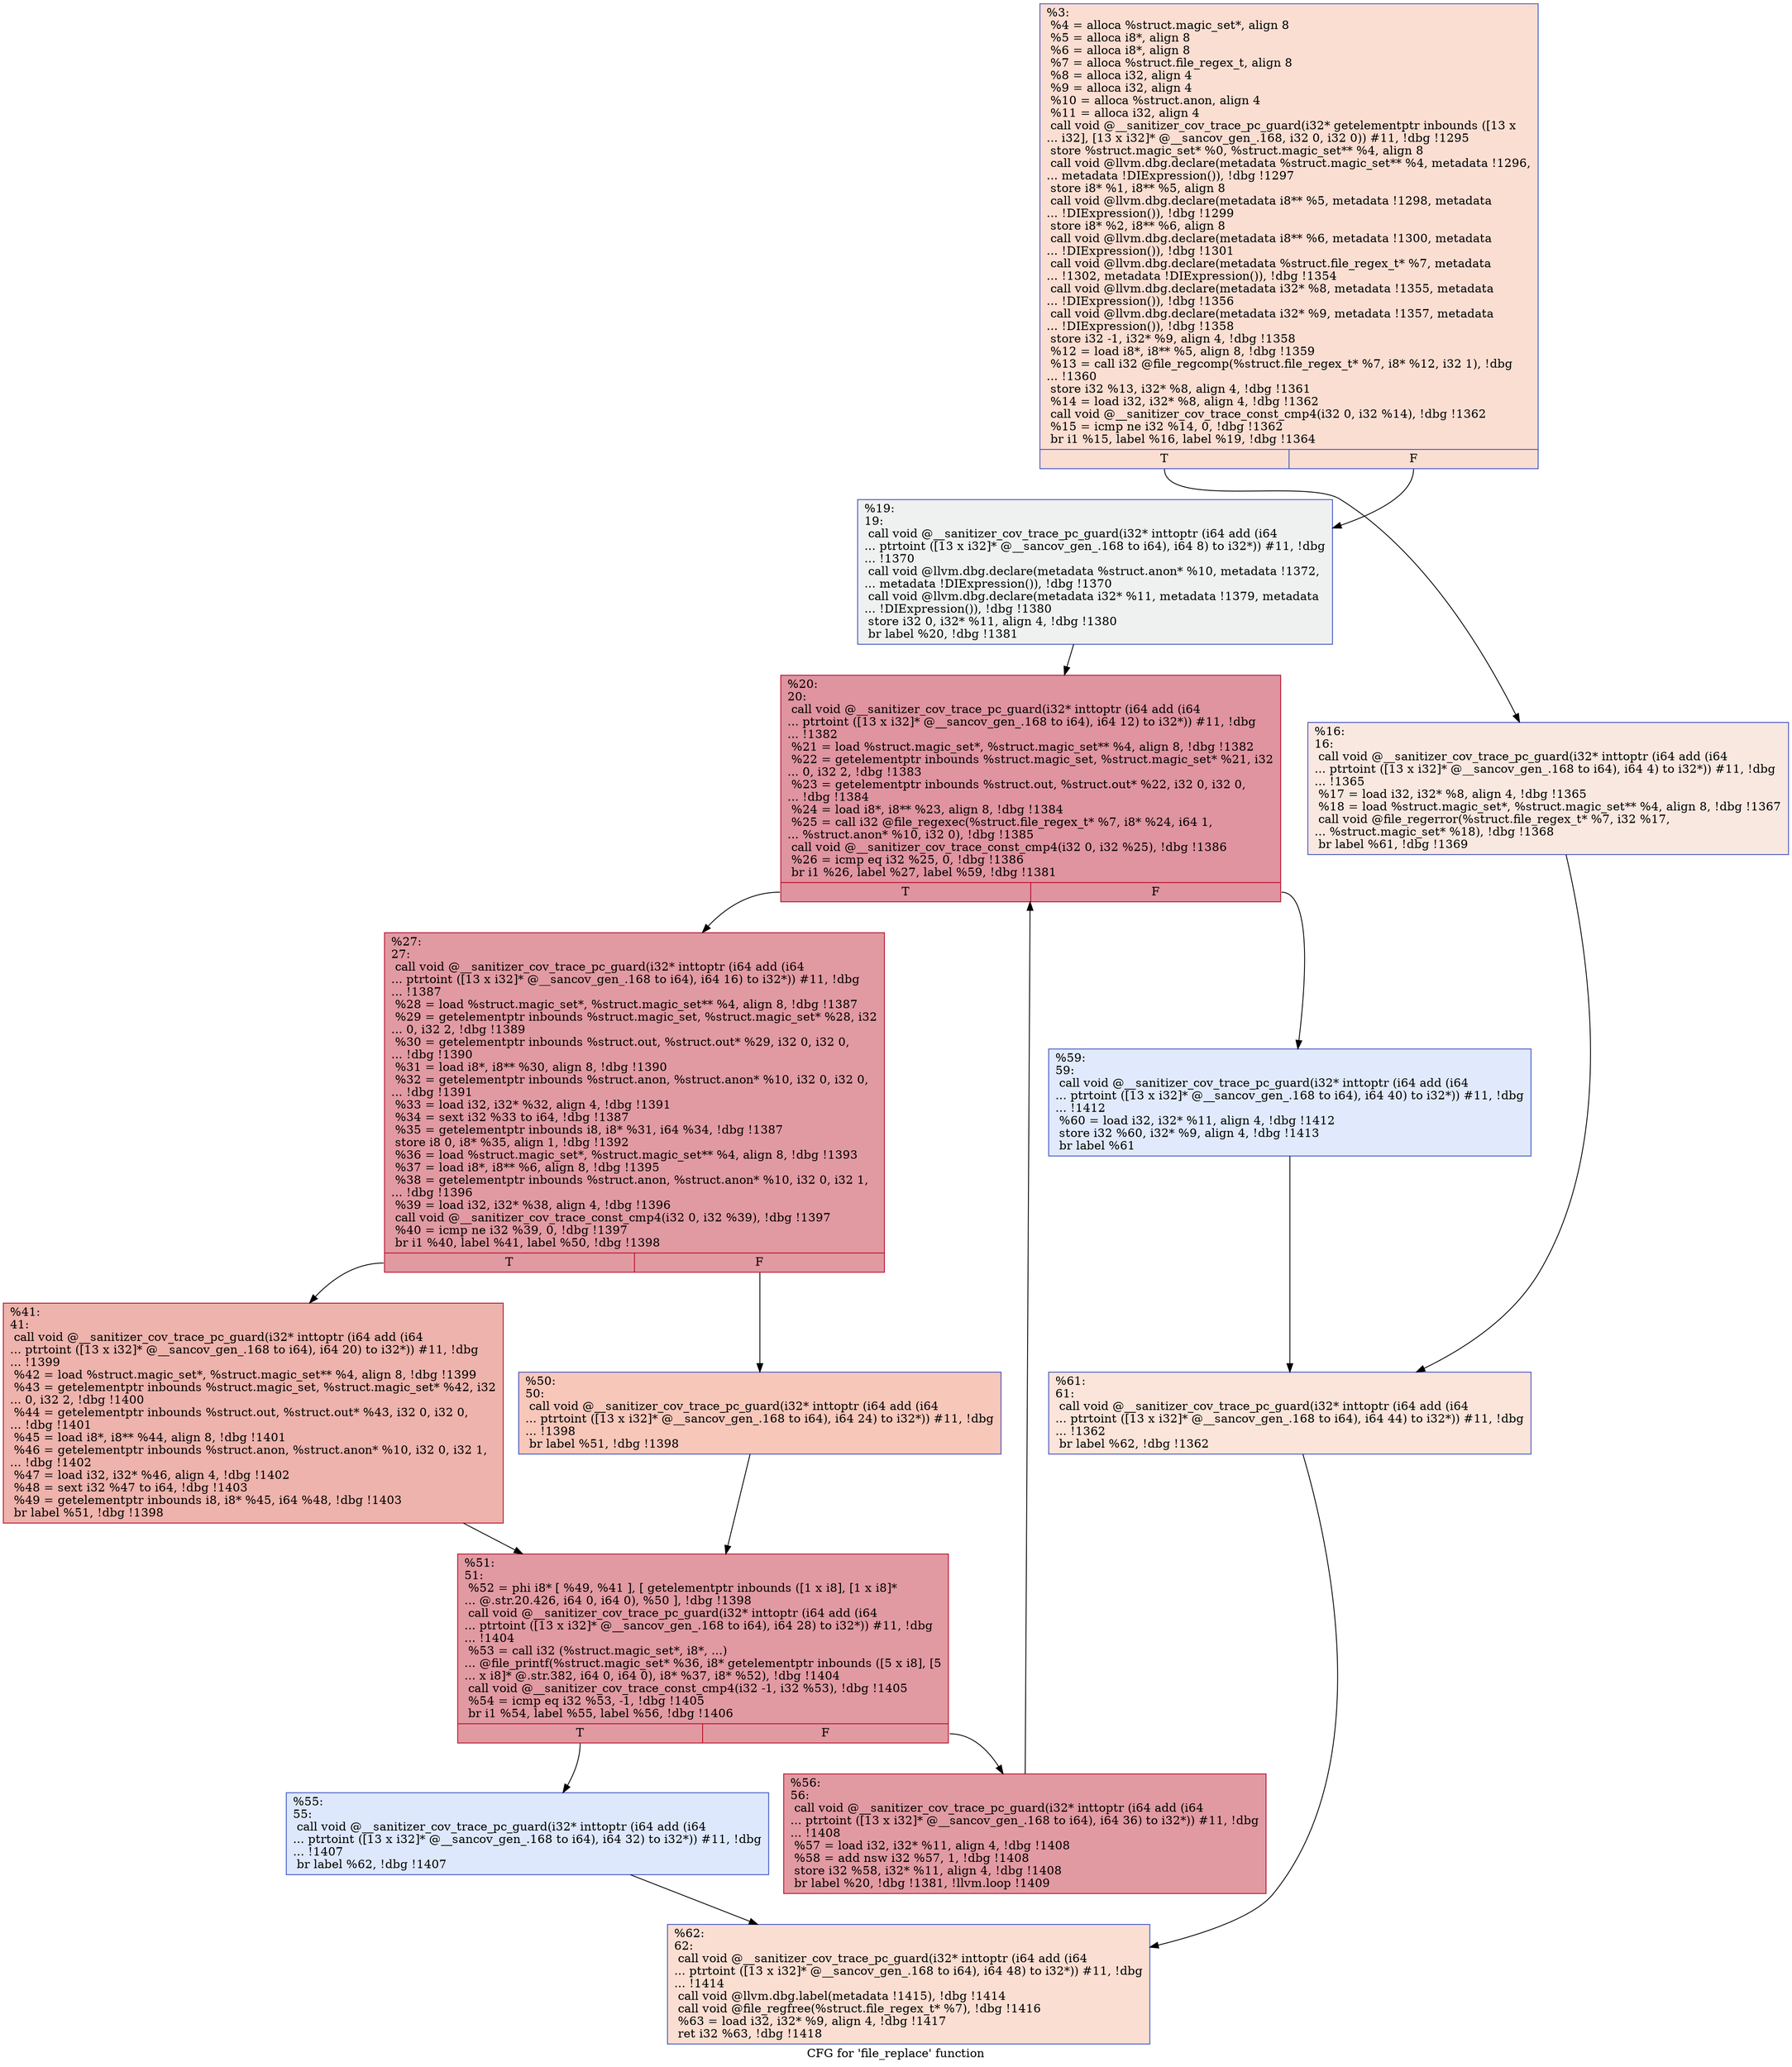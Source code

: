 digraph "CFG for 'file_replace' function" {
	label="CFG for 'file_replace' function";

	Node0x55d254b520c0 [shape=record,color="#3d50c3ff", style=filled, fillcolor="#f7b59970",label="{%3:\l  %4 = alloca %struct.magic_set*, align 8\l  %5 = alloca i8*, align 8\l  %6 = alloca i8*, align 8\l  %7 = alloca %struct.file_regex_t, align 8\l  %8 = alloca i32, align 4\l  %9 = alloca i32, align 4\l  %10 = alloca %struct.anon, align 4\l  %11 = alloca i32, align 4\l  call void @__sanitizer_cov_trace_pc_guard(i32* getelementptr inbounds ([13 x\l... i32], [13 x i32]* @__sancov_gen_.168, i32 0, i32 0)) #11, !dbg !1295\l  store %struct.magic_set* %0, %struct.magic_set** %4, align 8\l  call void @llvm.dbg.declare(metadata %struct.magic_set** %4, metadata !1296,\l... metadata !DIExpression()), !dbg !1297\l  store i8* %1, i8** %5, align 8\l  call void @llvm.dbg.declare(metadata i8** %5, metadata !1298, metadata\l... !DIExpression()), !dbg !1299\l  store i8* %2, i8** %6, align 8\l  call void @llvm.dbg.declare(metadata i8** %6, metadata !1300, metadata\l... !DIExpression()), !dbg !1301\l  call void @llvm.dbg.declare(metadata %struct.file_regex_t* %7, metadata\l... !1302, metadata !DIExpression()), !dbg !1354\l  call void @llvm.dbg.declare(metadata i32* %8, metadata !1355, metadata\l... !DIExpression()), !dbg !1356\l  call void @llvm.dbg.declare(metadata i32* %9, metadata !1357, metadata\l... !DIExpression()), !dbg !1358\l  store i32 -1, i32* %9, align 4, !dbg !1358\l  %12 = load i8*, i8** %5, align 8, !dbg !1359\l  %13 = call i32 @file_regcomp(%struct.file_regex_t* %7, i8* %12, i32 1), !dbg\l... !1360\l  store i32 %13, i32* %8, align 4, !dbg !1361\l  %14 = load i32, i32* %8, align 4, !dbg !1362\l  call void @__sanitizer_cov_trace_const_cmp4(i32 0, i32 %14), !dbg !1362\l  %15 = icmp ne i32 %14, 0, !dbg !1362\l  br i1 %15, label %16, label %19, !dbg !1364\l|{<s0>T|<s1>F}}"];
	Node0x55d254b520c0:s0 -> Node0x55d254b52200;
	Node0x55d254b520c0:s1 -> Node0x55d254b52250;
	Node0x55d254b52200 [shape=record,color="#3d50c3ff", style=filled, fillcolor="#f1ccb870",label="{%16:\l16:                                               \l  call void @__sanitizer_cov_trace_pc_guard(i32* inttoptr (i64 add (i64\l... ptrtoint ([13 x i32]* @__sancov_gen_.168 to i64), i64 4) to i32*)) #11, !dbg\l... !1365\l  %17 = load i32, i32* %8, align 4, !dbg !1365\l  %18 = load %struct.magic_set*, %struct.magic_set** %4, align 8, !dbg !1367\l  call void @file_regerror(%struct.file_regex_t* %7, i32 %17,\l... %struct.magic_set* %18), !dbg !1368\l  br label %61, !dbg !1369\l}"];
	Node0x55d254b52200 -> Node0x55d254b52520;
	Node0x55d254b52250 [shape=record,color="#3d50c3ff", style=filled, fillcolor="#dbdcde70",label="{%19:\l19:                                               \l  call void @__sanitizer_cov_trace_pc_guard(i32* inttoptr (i64 add (i64\l... ptrtoint ([13 x i32]* @__sancov_gen_.168 to i64), i64 8) to i32*)) #11, !dbg\l... !1370\l  call void @llvm.dbg.declare(metadata %struct.anon* %10, metadata !1372,\l... metadata !DIExpression()), !dbg !1370\l  call void @llvm.dbg.declare(metadata i32* %11, metadata !1379, metadata\l... !DIExpression()), !dbg !1380\l  store i32 0, i32* %11, align 4, !dbg !1380\l  br label %20, !dbg !1381\l}"];
	Node0x55d254b52250 -> Node0x55d254b522a0;
	Node0x55d254b522a0 [shape=record,color="#b70d28ff", style=filled, fillcolor="#b70d2870",label="{%20:\l20:                                               \l  call void @__sanitizer_cov_trace_pc_guard(i32* inttoptr (i64 add (i64\l... ptrtoint ([13 x i32]* @__sancov_gen_.168 to i64), i64 12) to i32*)) #11, !dbg\l... !1382\l  %21 = load %struct.magic_set*, %struct.magic_set** %4, align 8, !dbg !1382\l  %22 = getelementptr inbounds %struct.magic_set, %struct.magic_set* %21, i32\l... 0, i32 2, !dbg !1383\l  %23 = getelementptr inbounds %struct.out, %struct.out* %22, i32 0, i32 0,\l... !dbg !1384\l  %24 = load i8*, i8** %23, align 8, !dbg !1384\l  %25 = call i32 @file_regexec(%struct.file_regex_t* %7, i8* %24, i64 1,\l... %struct.anon* %10, i32 0), !dbg !1385\l  call void @__sanitizer_cov_trace_const_cmp4(i32 0, i32 %25), !dbg !1386\l  %26 = icmp eq i32 %25, 0, !dbg !1386\l  br i1 %26, label %27, label %59, !dbg !1381\l|{<s0>T|<s1>F}}"];
	Node0x55d254b522a0:s0 -> Node0x55d254b522f0;
	Node0x55d254b522a0:s1 -> Node0x55d254b524d0;
	Node0x55d254b522f0 [shape=record,color="#b70d28ff", style=filled, fillcolor="#bb1b2c70",label="{%27:\l27:                                               \l  call void @__sanitizer_cov_trace_pc_guard(i32* inttoptr (i64 add (i64\l... ptrtoint ([13 x i32]* @__sancov_gen_.168 to i64), i64 16) to i32*)) #11, !dbg\l... !1387\l  %28 = load %struct.magic_set*, %struct.magic_set** %4, align 8, !dbg !1387\l  %29 = getelementptr inbounds %struct.magic_set, %struct.magic_set* %28, i32\l... 0, i32 2, !dbg !1389\l  %30 = getelementptr inbounds %struct.out, %struct.out* %29, i32 0, i32 0,\l... !dbg !1390\l  %31 = load i8*, i8** %30, align 8, !dbg !1390\l  %32 = getelementptr inbounds %struct.anon, %struct.anon* %10, i32 0, i32 0,\l... !dbg !1391\l  %33 = load i32, i32* %32, align 4, !dbg !1391\l  %34 = sext i32 %33 to i64, !dbg !1387\l  %35 = getelementptr inbounds i8, i8* %31, i64 %34, !dbg !1387\l  store i8 0, i8* %35, align 1, !dbg !1392\l  %36 = load %struct.magic_set*, %struct.magic_set** %4, align 8, !dbg !1393\l  %37 = load i8*, i8** %6, align 8, !dbg !1395\l  %38 = getelementptr inbounds %struct.anon, %struct.anon* %10, i32 0, i32 1,\l... !dbg !1396\l  %39 = load i32, i32* %38, align 4, !dbg !1396\l  call void @__sanitizer_cov_trace_const_cmp4(i32 0, i32 %39), !dbg !1397\l  %40 = icmp ne i32 %39, 0, !dbg !1397\l  br i1 %40, label %41, label %50, !dbg !1398\l|{<s0>T|<s1>F}}"];
	Node0x55d254b522f0:s0 -> Node0x55d254b52340;
	Node0x55d254b522f0:s1 -> Node0x55d254b52390;
	Node0x55d254b52340 [shape=record,color="#b70d28ff", style=filled, fillcolor="#d6524470",label="{%41:\l41:                                               \l  call void @__sanitizer_cov_trace_pc_guard(i32* inttoptr (i64 add (i64\l... ptrtoint ([13 x i32]* @__sancov_gen_.168 to i64), i64 20) to i32*)) #11, !dbg\l... !1399\l  %42 = load %struct.magic_set*, %struct.magic_set** %4, align 8, !dbg !1399\l  %43 = getelementptr inbounds %struct.magic_set, %struct.magic_set* %42, i32\l... 0, i32 2, !dbg !1400\l  %44 = getelementptr inbounds %struct.out, %struct.out* %43, i32 0, i32 0,\l... !dbg !1401\l  %45 = load i8*, i8** %44, align 8, !dbg !1401\l  %46 = getelementptr inbounds %struct.anon, %struct.anon* %10, i32 0, i32 1,\l... !dbg !1402\l  %47 = load i32, i32* %46, align 4, !dbg !1402\l  %48 = sext i32 %47 to i64, !dbg !1403\l  %49 = getelementptr inbounds i8, i8* %45, i64 %48, !dbg !1403\l  br label %51, !dbg !1398\l}"];
	Node0x55d254b52340 -> Node0x55d254b523e0;
	Node0x55d254b52390 [shape=record,color="#3d50c3ff", style=filled, fillcolor="#ec7f6370",label="{%50:\l50:                                               \l  call void @__sanitizer_cov_trace_pc_guard(i32* inttoptr (i64 add (i64\l... ptrtoint ([13 x i32]* @__sancov_gen_.168 to i64), i64 24) to i32*)) #11, !dbg\l... !1398\l  br label %51, !dbg !1398\l}"];
	Node0x55d254b52390 -> Node0x55d254b523e0;
	Node0x55d254b523e0 [shape=record,color="#b70d28ff", style=filled, fillcolor="#bb1b2c70",label="{%51:\l51:                                               \l  %52 = phi i8* [ %49, %41 ], [ getelementptr inbounds ([1 x i8], [1 x i8]*\l... @.str.20.426, i64 0, i64 0), %50 ], !dbg !1398\l  call void @__sanitizer_cov_trace_pc_guard(i32* inttoptr (i64 add (i64\l... ptrtoint ([13 x i32]* @__sancov_gen_.168 to i64), i64 28) to i32*)) #11, !dbg\l... !1404\l  %53 = call i32 (%struct.magic_set*, i8*, ...)\l... @file_printf(%struct.magic_set* %36, i8* getelementptr inbounds ([5 x i8], [5\l... x i8]* @.str.382, i64 0, i64 0), i8* %37, i8* %52), !dbg !1404\l  call void @__sanitizer_cov_trace_const_cmp4(i32 -1, i32 %53), !dbg !1405\l  %54 = icmp eq i32 %53, -1, !dbg !1405\l  br i1 %54, label %55, label %56, !dbg !1406\l|{<s0>T|<s1>F}}"];
	Node0x55d254b523e0:s0 -> Node0x55d254b52430;
	Node0x55d254b523e0:s1 -> Node0x55d254b52480;
	Node0x55d254b52430 [shape=record,color="#3d50c3ff", style=filled, fillcolor="#b2ccfb70",label="{%55:\l55:                                               \l  call void @__sanitizer_cov_trace_pc_guard(i32* inttoptr (i64 add (i64\l... ptrtoint ([13 x i32]* @__sancov_gen_.168 to i64), i64 32) to i32*)) #11, !dbg\l... !1407\l  br label %62, !dbg !1407\l}"];
	Node0x55d254b52430 -> Node0x55d254b52570;
	Node0x55d254b52480 [shape=record,color="#b70d28ff", style=filled, fillcolor="#bb1b2c70",label="{%56:\l56:                                               \l  call void @__sanitizer_cov_trace_pc_guard(i32* inttoptr (i64 add (i64\l... ptrtoint ([13 x i32]* @__sancov_gen_.168 to i64), i64 36) to i32*)) #11, !dbg\l... !1408\l  %57 = load i32, i32* %11, align 4, !dbg !1408\l  %58 = add nsw i32 %57, 1, !dbg !1408\l  store i32 %58, i32* %11, align 4, !dbg !1408\l  br label %20, !dbg !1381, !llvm.loop !1409\l}"];
	Node0x55d254b52480 -> Node0x55d254b522a0;
	Node0x55d254b524d0 [shape=record,color="#3d50c3ff", style=filled, fillcolor="#b9d0f970",label="{%59:\l59:                                               \l  call void @__sanitizer_cov_trace_pc_guard(i32* inttoptr (i64 add (i64\l... ptrtoint ([13 x i32]* @__sancov_gen_.168 to i64), i64 40) to i32*)) #11, !dbg\l... !1412\l  %60 = load i32, i32* %11, align 4, !dbg !1412\l  store i32 %60, i32* %9, align 4, !dbg !1413\l  br label %61\l}"];
	Node0x55d254b524d0 -> Node0x55d254b52520;
	Node0x55d254b52520 [shape=record,color="#3d50c3ff", style=filled, fillcolor="#f5c1a970",label="{%61:\l61:                                               \l  call void @__sanitizer_cov_trace_pc_guard(i32* inttoptr (i64 add (i64\l... ptrtoint ([13 x i32]* @__sancov_gen_.168 to i64), i64 44) to i32*)) #11, !dbg\l... !1362\l  br label %62, !dbg !1362\l}"];
	Node0x55d254b52520 -> Node0x55d254b52570;
	Node0x55d254b52570 [shape=record,color="#3d50c3ff", style=filled, fillcolor="#f7b59970",label="{%62:\l62:                                               \l  call void @__sanitizer_cov_trace_pc_guard(i32* inttoptr (i64 add (i64\l... ptrtoint ([13 x i32]* @__sancov_gen_.168 to i64), i64 48) to i32*)) #11, !dbg\l... !1414\l  call void @llvm.dbg.label(metadata !1415), !dbg !1414\l  call void @file_regfree(%struct.file_regex_t* %7), !dbg !1416\l  %63 = load i32, i32* %9, align 4, !dbg !1417\l  ret i32 %63, !dbg !1418\l}"];
}
